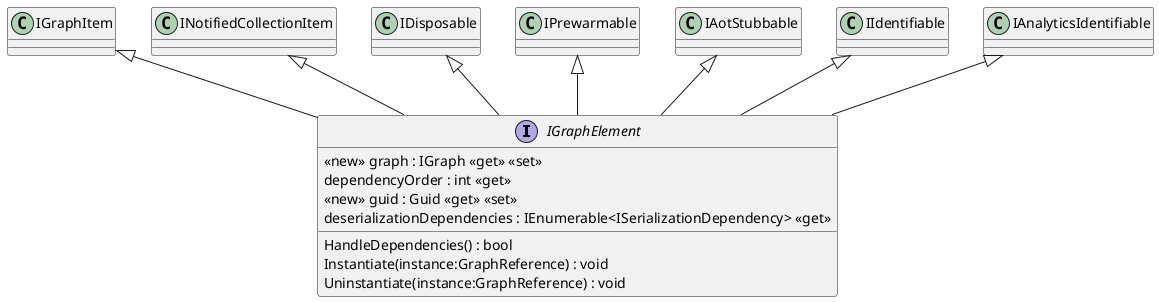 @startuml
interface IGraphElement {
    <<new>> graph : IGraph <<get>> <<set>>
    HandleDependencies() : bool
    dependencyOrder : int <<get>>
    <<new>> guid : Guid <<get>> <<set>>
    Instantiate(instance:GraphReference) : void
    Uninstantiate(instance:GraphReference) : void
    deserializationDependencies : IEnumerable<ISerializationDependency> <<get>>
}
IGraphItem <|-- IGraphElement
INotifiedCollectionItem <|-- IGraphElement
IDisposable <|-- IGraphElement
IPrewarmable <|-- IGraphElement
IAotStubbable <|-- IGraphElement
IIdentifiable <|-- IGraphElement
IAnalyticsIdentifiable <|-- IGraphElement
@enduml
